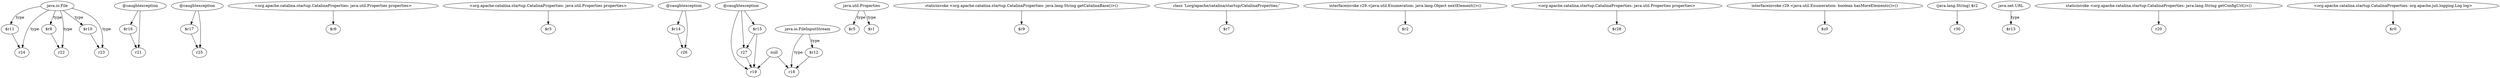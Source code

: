 digraph g {
0[label="java.io.File"]
1[label="$r11"]
0->1[label="type"]
2[label="$r16"]
3[label="r21"]
2->3[label=""]
4[label="$r17"]
5[label="r25"]
4->5[label=""]
6[label="<org.apache.catalina.startup.CatalinaProperties: java.util.Properties properties>"]
7[label="$r6"]
6->7[label=""]
8[label="@caughtexception"]
8->2[label=""]
9[label="@caughtexception"]
9->4[label=""]
10[label="<org.apache.catalina.startup.CatalinaProperties: java.util.Properties properties>"]
11[label="$r3"]
10->11[label=""]
12[label="$r10"]
0->12[label="type"]
13[label="@caughtexception"]
14[label="$r14"]
13->14[label=""]
15[label="@caughtexception"]
16[label="$r15"]
15->16[label=""]
17[label="java.io.FileInputStream"]
18[label="$r12"]
17->18[label="type"]
19[label="r22"]
0->19[label="type"]
20[label="java.util.Properties"]
21[label="$r5"]
20->21[label="type"]
22[label="r19"]
16->22[label=""]
23[label="staticinvoke <org.apache.catalina.startup.CatalinaProperties: java.lang.String getCatalinaBase()>()"]
24[label="$r9"]
23->24[label=""]
15->22[label=""]
25[label="r24"]
0->25[label="type"]
9->5[label=""]
26[label="null"]
26->22[label=""]
27[label="class 'Lorg/apache/catalina/startup/CatalinaProperties;'"]
28[label="$r7"]
27->28[label=""]
29[label="r27"]
29->22[label=""]
15->29[label=""]
30[label="r18"]
18->30[label=""]
1->25[label=""]
31[label="interfaceinvoke r29.<java.util.Enumeration: java.lang.Object nextElement()>()"]
32[label="$r2"]
31->32[label=""]
16->29[label=""]
33[label="r26"]
14->33[label=""]
8->3[label=""]
26->30[label=""]
34[label="$r8"]
0->34[label="type"]
35[label="<org.apache.catalina.startup.CatalinaProperties: java.util.Properties properties>"]
36[label="$r28"]
35->36[label=""]
37[label="interfaceinvoke r29.<java.util.Enumeration: boolean hasMoreElements()>()"]
38[label="$z0"]
37->38[label=""]
39[label="(java.lang.String) $r2"]
40[label="r30"]
39->40[label=""]
17->30[label="type"]
41[label="$r1"]
20->41[label="type"]
13->33[label=""]
42[label="r23"]
12->42[label=""]
0->42[label="type"]
43[label="java.net.URL"]
44[label="$r13"]
43->44[label="type"]
45[label="staticinvoke <org.apache.catalina.startup.CatalinaProperties: java.lang.String getConfigUrl()>()"]
46[label="r20"]
45->46[label=""]
34->19[label=""]
47[label="<org.apache.catalina.startup.CatalinaProperties: org.apache.juli.logging.Log log>"]
48[label="$r0"]
47->48[label=""]
}
